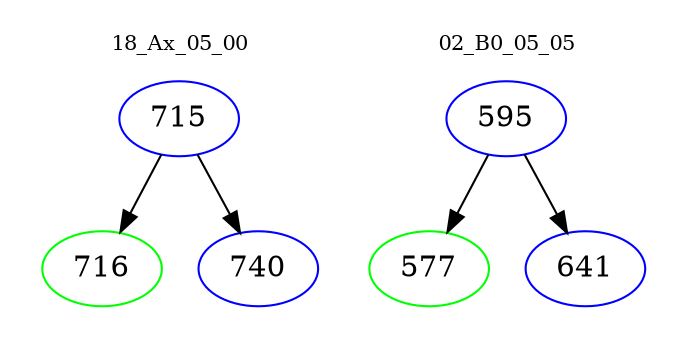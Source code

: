 digraph{
subgraph cluster_0 {
color = white
label = "18_Ax_05_00";
fontsize=10;
T0_715 [label="715", color="blue"]
T0_715 -> T0_716 [color="black"]
T0_716 [label="716", color="green"]
T0_715 -> T0_740 [color="black"]
T0_740 [label="740", color="blue"]
}
subgraph cluster_1 {
color = white
label = "02_B0_05_05";
fontsize=10;
T1_595 [label="595", color="blue"]
T1_595 -> T1_577 [color="black"]
T1_577 [label="577", color="green"]
T1_595 -> T1_641 [color="black"]
T1_641 [label="641", color="blue"]
}
}
